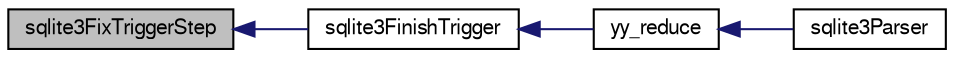 digraph "sqlite3FixTriggerStep"
{
  edge [fontname="FreeSans",fontsize="10",labelfontname="FreeSans",labelfontsize="10"];
  node [fontname="FreeSans",fontsize="10",shape=record];
  rankdir="LR";
  Node543805 [label="sqlite3FixTriggerStep",height=0.2,width=0.4,color="black", fillcolor="grey75", style="filled", fontcolor="black"];
  Node543805 -> Node543806 [dir="back",color="midnightblue",fontsize="10",style="solid",fontname="FreeSans"];
  Node543806 [label="sqlite3FinishTrigger",height=0.2,width=0.4,color="black", fillcolor="white", style="filled",URL="$sqlite3_8c.html#a15231afa0ac739363aee4cdb88380886"];
  Node543806 -> Node543807 [dir="back",color="midnightblue",fontsize="10",style="solid",fontname="FreeSans"];
  Node543807 [label="yy_reduce",height=0.2,width=0.4,color="black", fillcolor="white", style="filled",URL="$sqlite3_8c.html#a7c419a9b25711c666a9a2449ef377f14"];
  Node543807 -> Node543808 [dir="back",color="midnightblue",fontsize="10",style="solid",fontname="FreeSans"];
  Node543808 [label="sqlite3Parser",height=0.2,width=0.4,color="black", fillcolor="white", style="filled",URL="$sqlite3_8c.html#a0327d71a5fabe0b6a343d78a2602e72a"];
}
